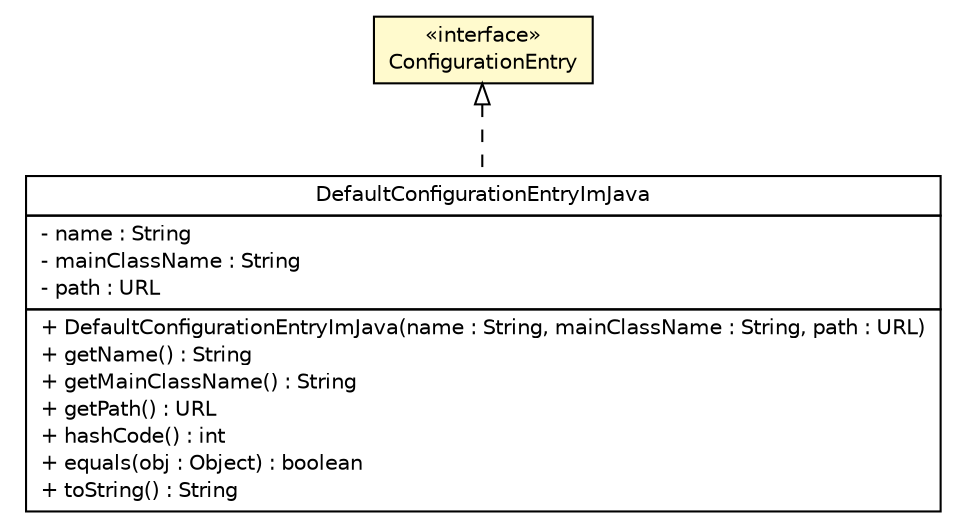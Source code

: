 #!/usr/local/bin/dot
#
# Class diagram 
# Generated by UMLGraph version R5_6 (http://www.umlgraph.org/)
#

digraph G {
	edge [fontname="Helvetica",fontsize=10,labelfontname="Helvetica",labelfontsize=10];
	node [fontname="Helvetica",fontsize=10,shape=plaintext];
	nodesep=0.25;
	ranksep=0.5;
	// de.hsbremen.tc.tnc.tnccs.im.loader.ConfigurationEntry
	c6632 [label=<<table title="de.hsbremen.tc.tnc.tnccs.im.loader.ConfigurationEntry" border="0" cellborder="1" cellspacing="0" cellpadding="2" port="p" bgcolor="lemonChiffon" href="./ConfigurationEntry.html">
		<tr><td><table border="0" cellspacing="0" cellpadding="1">
<tr><td align="center" balign="center"> &#171;interface&#187; </td></tr>
<tr><td align="center" balign="center"> ConfigurationEntry </td></tr>
		</table></td></tr>
		</table>>, URL="./ConfigurationEntry.html", fontname="Helvetica", fontcolor="black", fontsize=10.0];
	// de.hsbremen.tc.tnc.tnccs.im.loader.simple.DefaultConfigurationEntryImJava
	c6643 [label=<<table title="de.hsbremen.tc.tnc.tnccs.im.loader.simple.DefaultConfigurationEntryImJava" border="0" cellborder="1" cellspacing="0" cellpadding="2" port="p" href="./simple/DefaultConfigurationEntryImJava.html">
		<tr><td><table border="0" cellspacing="0" cellpadding="1">
<tr><td align="center" balign="center"> DefaultConfigurationEntryImJava </td></tr>
		</table></td></tr>
		<tr><td><table border="0" cellspacing="0" cellpadding="1">
<tr><td align="left" balign="left"> - name : String </td></tr>
<tr><td align="left" balign="left"> - mainClassName : String </td></tr>
<tr><td align="left" balign="left"> - path : URL </td></tr>
		</table></td></tr>
		<tr><td><table border="0" cellspacing="0" cellpadding="1">
<tr><td align="left" balign="left"> + DefaultConfigurationEntryImJava(name : String, mainClassName : String, path : URL) </td></tr>
<tr><td align="left" balign="left"> + getName() : String </td></tr>
<tr><td align="left" balign="left"> + getMainClassName() : String </td></tr>
<tr><td align="left" balign="left"> + getPath() : URL </td></tr>
<tr><td align="left" balign="left"> + hashCode() : int </td></tr>
<tr><td align="left" balign="left"> + equals(obj : Object) : boolean </td></tr>
<tr><td align="left" balign="left"> + toString() : String </td></tr>
		</table></td></tr>
		</table>>, URL="./simple/DefaultConfigurationEntryImJava.html", fontname="Helvetica", fontcolor="black", fontsize=10.0];
	//de.hsbremen.tc.tnc.tnccs.im.loader.simple.DefaultConfigurationEntryImJava implements de.hsbremen.tc.tnc.tnccs.im.loader.ConfigurationEntry
	c6632:p -> c6643:p [dir=back,arrowtail=empty,style=dashed];
}

